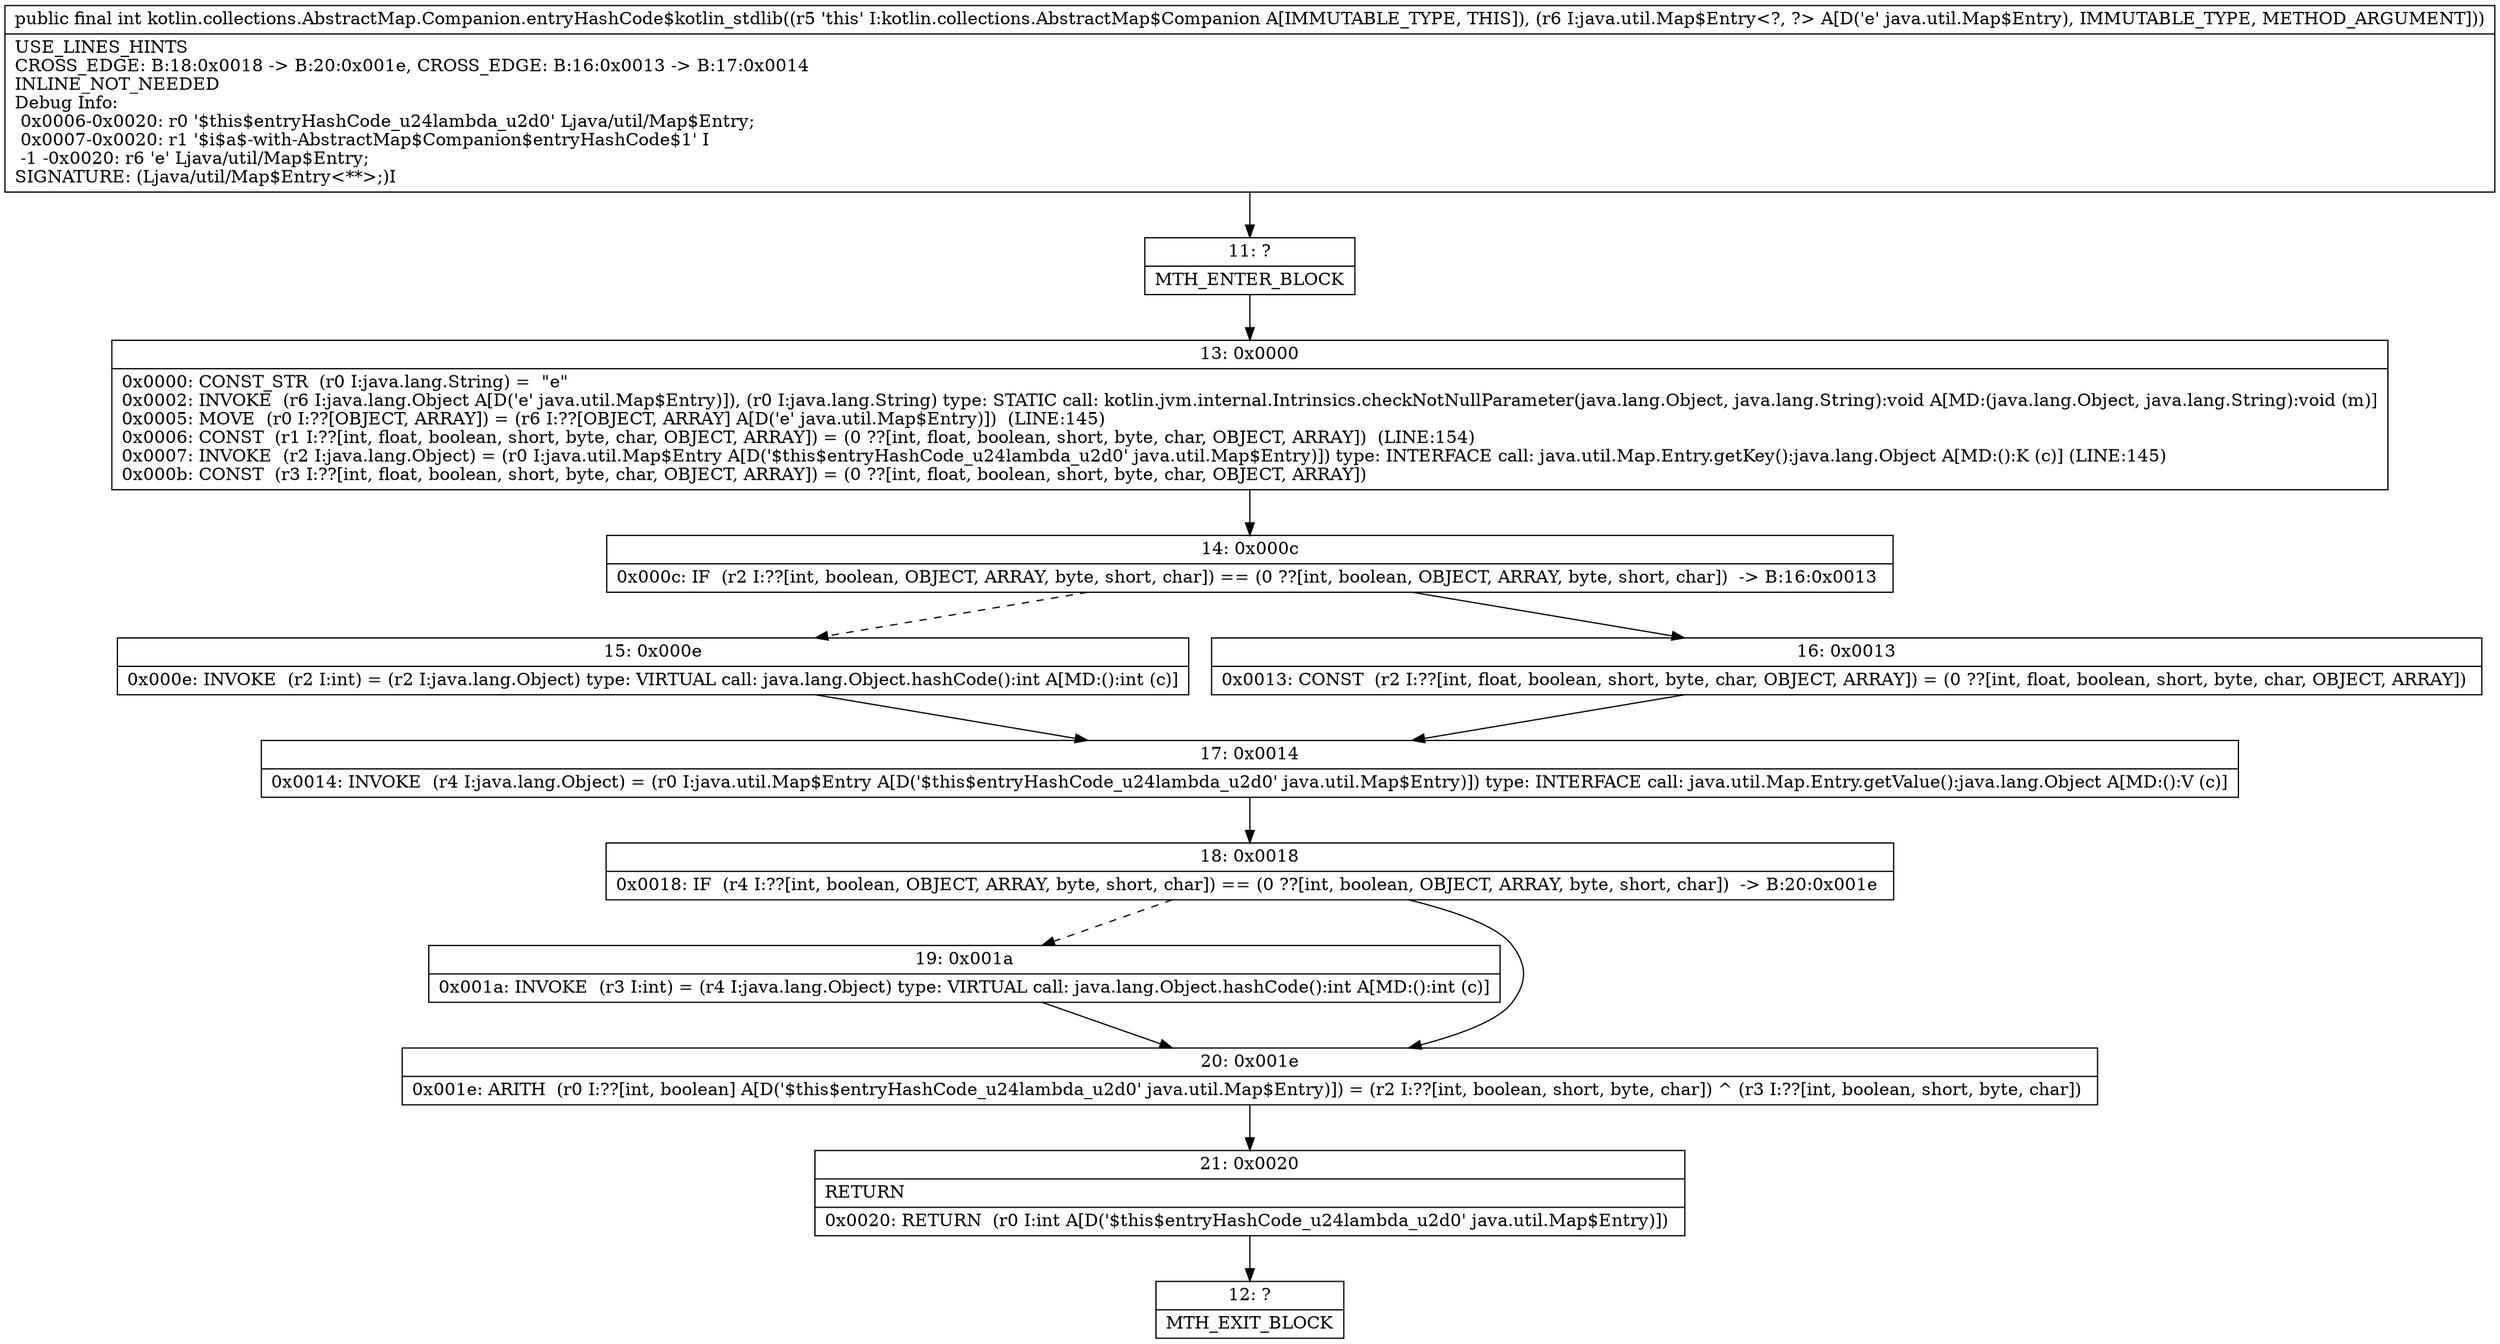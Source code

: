 digraph "CFG forkotlin.collections.AbstractMap.Companion.entryHashCode$kotlin_stdlib(Ljava\/util\/Map$Entry;)I" {
Node_11 [shape=record,label="{11\:\ ?|MTH_ENTER_BLOCK\l}"];
Node_13 [shape=record,label="{13\:\ 0x0000|0x0000: CONST_STR  (r0 I:java.lang.String) =  \"e\" \l0x0002: INVOKE  (r6 I:java.lang.Object A[D('e' java.util.Map$Entry)]), (r0 I:java.lang.String) type: STATIC call: kotlin.jvm.internal.Intrinsics.checkNotNullParameter(java.lang.Object, java.lang.String):void A[MD:(java.lang.Object, java.lang.String):void (m)]\l0x0005: MOVE  (r0 I:??[OBJECT, ARRAY]) = (r6 I:??[OBJECT, ARRAY] A[D('e' java.util.Map$Entry)])  (LINE:145)\l0x0006: CONST  (r1 I:??[int, float, boolean, short, byte, char, OBJECT, ARRAY]) = (0 ??[int, float, boolean, short, byte, char, OBJECT, ARRAY])  (LINE:154)\l0x0007: INVOKE  (r2 I:java.lang.Object) = (r0 I:java.util.Map$Entry A[D('$this$entryHashCode_u24lambda_u2d0' java.util.Map$Entry)]) type: INTERFACE call: java.util.Map.Entry.getKey():java.lang.Object A[MD:():K (c)] (LINE:145)\l0x000b: CONST  (r3 I:??[int, float, boolean, short, byte, char, OBJECT, ARRAY]) = (0 ??[int, float, boolean, short, byte, char, OBJECT, ARRAY]) \l}"];
Node_14 [shape=record,label="{14\:\ 0x000c|0x000c: IF  (r2 I:??[int, boolean, OBJECT, ARRAY, byte, short, char]) == (0 ??[int, boolean, OBJECT, ARRAY, byte, short, char])  \-\> B:16:0x0013 \l}"];
Node_15 [shape=record,label="{15\:\ 0x000e|0x000e: INVOKE  (r2 I:int) = (r2 I:java.lang.Object) type: VIRTUAL call: java.lang.Object.hashCode():int A[MD:():int (c)]\l}"];
Node_17 [shape=record,label="{17\:\ 0x0014|0x0014: INVOKE  (r4 I:java.lang.Object) = (r0 I:java.util.Map$Entry A[D('$this$entryHashCode_u24lambda_u2d0' java.util.Map$Entry)]) type: INTERFACE call: java.util.Map.Entry.getValue():java.lang.Object A[MD:():V (c)]\l}"];
Node_18 [shape=record,label="{18\:\ 0x0018|0x0018: IF  (r4 I:??[int, boolean, OBJECT, ARRAY, byte, short, char]) == (0 ??[int, boolean, OBJECT, ARRAY, byte, short, char])  \-\> B:20:0x001e \l}"];
Node_19 [shape=record,label="{19\:\ 0x001a|0x001a: INVOKE  (r3 I:int) = (r4 I:java.lang.Object) type: VIRTUAL call: java.lang.Object.hashCode():int A[MD:():int (c)]\l}"];
Node_20 [shape=record,label="{20\:\ 0x001e|0x001e: ARITH  (r0 I:??[int, boolean] A[D('$this$entryHashCode_u24lambda_u2d0' java.util.Map$Entry)]) = (r2 I:??[int, boolean, short, byte, char]) ^ (r3 I:??[int, boolean, short, byte, char]) \l}"];
Node_21 [shape=record,label="{21\:\ 0x0020|RETURN\l|0x0020: RETURN  (r0 I:int A[D('$this$entryHashCode_u24lambda_u2d0' java.util.Map$Entry)]) \l}"];
Node_12 [shape=record,label="{12\:\ ?|MTH_EXIT_BLOCK\l}"];
Node_16 [shape=record,label="{16\:\ 0x0013|0x0013: CONST  (r2 I:??[int, float, boolean, short, byte, char, OBJECT, ARRAY]) = (0 ??[int, float, boolean, short, byte, char, OBJECT, ARRAY]) \l}"];
MethodNode[shape=record,label="{public final int kotlin.collections.AbstractMap.Companion.entryHashCode$kotlin_stdlib((r5 'this' I:kotlin.collections.AbstractMap$Companion A[IMMUTABLE_TYPE, THIS]), (r6 I:java.util.Map$Entry\<?, ?\> A[D('e' java.util.Map$Entry), IMMUTABLE_TYPE, METHOD_ARGUMENT]))  | USE_LINES_HINTS\lCROSS_EDGE: B:18:0x0018 \-\> B:20:0x001e, CROSS_EDGE: B:16:0x0013 \-\> B:17:0x0014\lINLINE_NOT_NEEDED\lDebug Info:\l  0x0006\-0x0020: r0 '$this$entryHashCode_u24lambda_u2d0' Ljava\/util\/Map$Entry;\l  0x0007\-0x0020: r1 '$i$a$\-with\-AbstractMap$Companion$entryHashCode$1' I\l  \-1 \-0x0020: r6 'e' Ljava\/util\/Map$Entry;\lSIGNATURE: (Ljava\/util\/Map$Entry\<**\>;)I\l}"];
MethodNode -> Node_11;Node_11 -> Node_13;
Node_13 -> Node_14;
Node_14 -> Node_15[style=dashed];
Node_14 -> Node_16;
Node_15 -> Node_17;
Node_17 -> Node_18;
Node_18 -> Node_19[style=dashed];
Node_18 -> Node_20;
Node_19 -> Node_20;
Node_20 -> Node_21;
Node_21 -> Node_12;
Node_16 -> Node_17;
}


